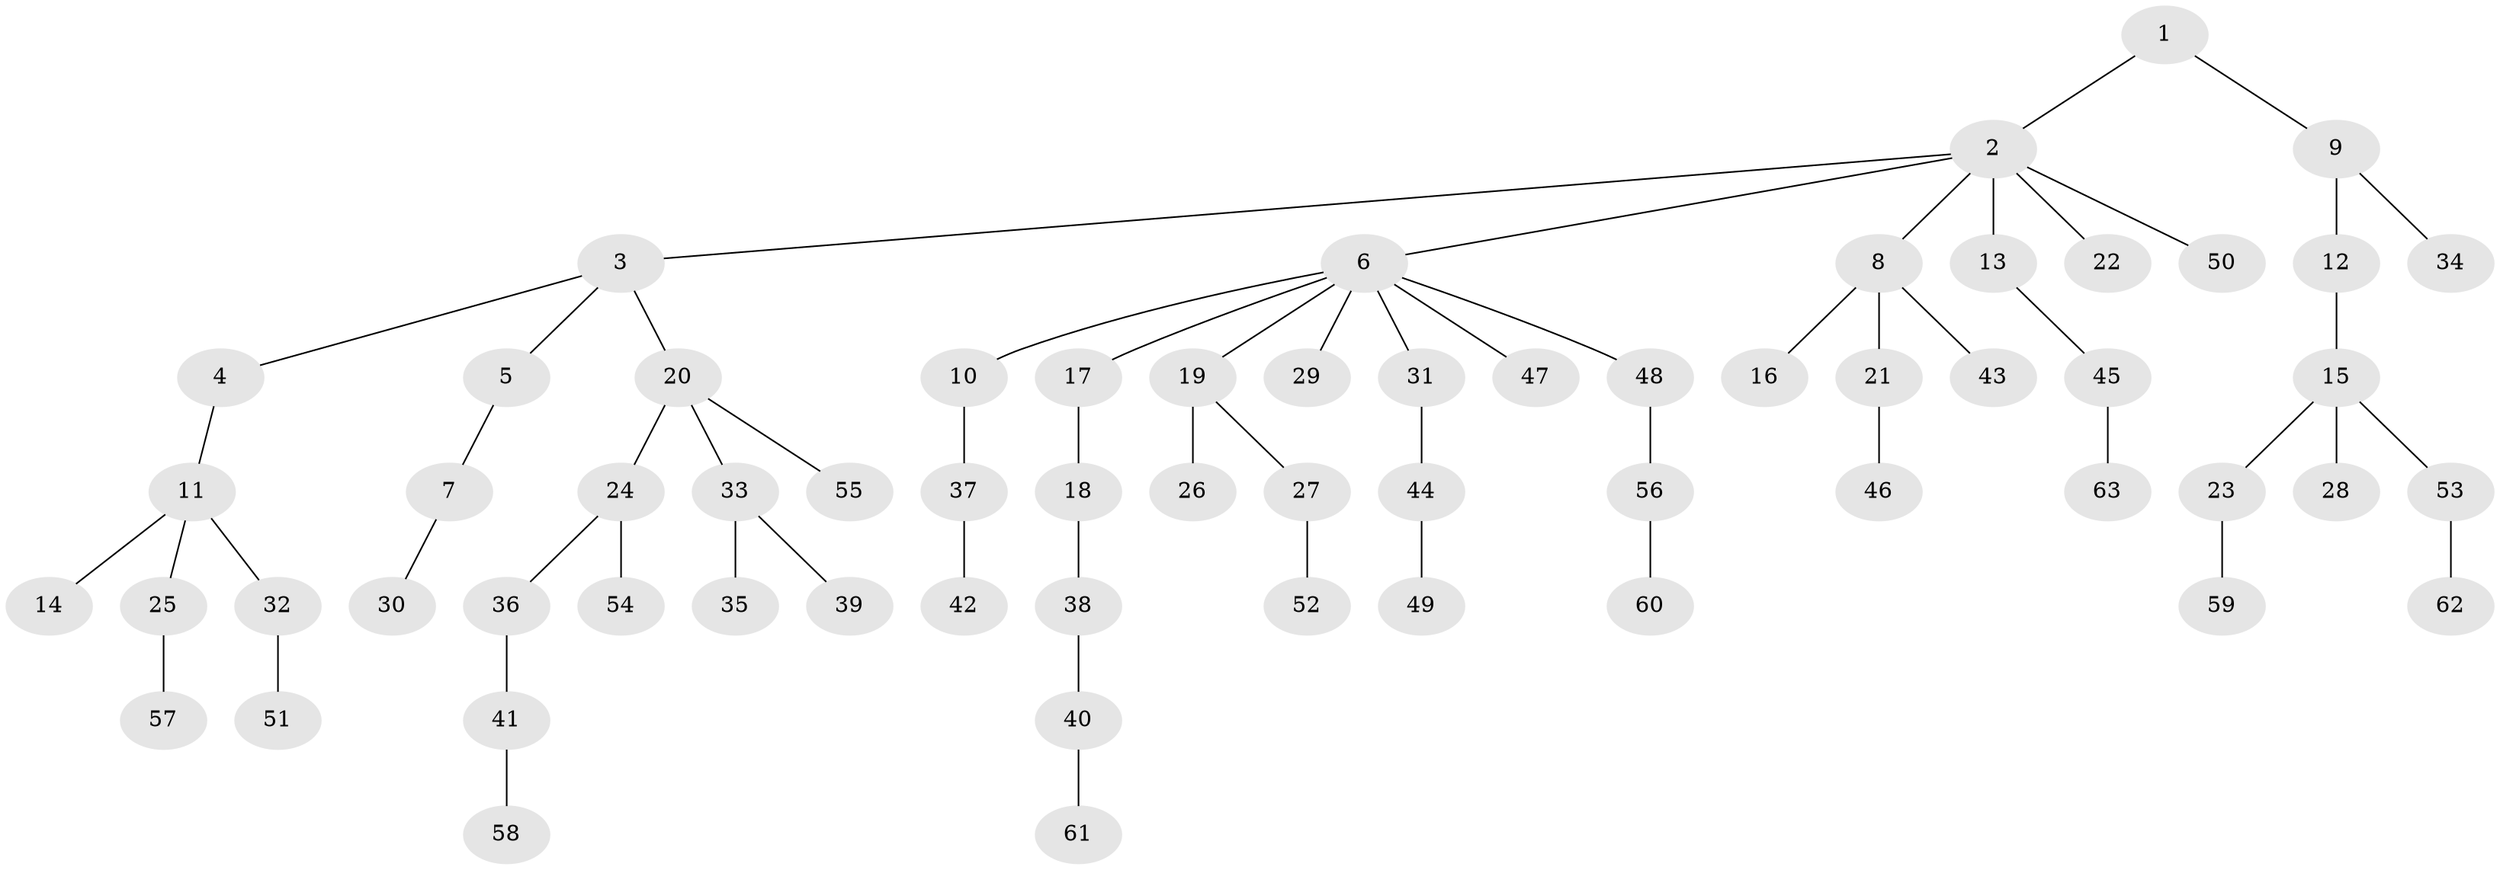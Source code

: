 // coarse degree distribution, {4: 0.038461538461538464, 2: 0.38461538461538464, 1: 0.46153846153846156, 6: 0.038461538461538464, 5: 0.038461538461538464, 3: 0.038461538461538464}
// Generated by graph-tools (version 1.1) at 2025/37/03/04/25 23:37:30]
// undirected, 63 vertices, 62 edges
graph export_dot {
  node [color=gray90,style=filled];
  1;
  2;
  3;
  4;
  5;
  6;
  7;
  8;
  9;
  10;
  11;
  12;
  13;
  14;
  15;
  16;
  17;
  18;
  19;
  20;
  21;
  22;
  23;
  24;
  25;
  26;
  27;
  28;
  29;
  30;
  31;
  32;
  33;
  34;
  35;
  36;
  37;
  38;
  39;
  40;
  41;
  42;
  43;
  44;
  45;
  46;
  47;
  48;
  49;
  50;
  51;
  52;
  53;
  54;
  55;
  56;
  57;
  58;
  59;
  60;
  61;
  62;
  63;
  1 -- 2;
  1 -- 9;
  2 -- 3;
  2 -- 6;
  2 -- 8;
  2 -- 13;
  2 -- 22;
  2 -- 50;
  3 -- 4;
  3 -- 5;
  3 -- 20;
  4 -- 11;
  5 -- 7;
  6 -- 10;
  6 -- 17;
  6 -- 19;
  6 -- 29;
  6 -- 31;
  6 -- 47;
  6 -- 48;
  7 -- 30;
  8 -- 16;
  8 -- 21;
  8 -- 43;
  9 -- 12;
  9 -- 34;
  10 -- 37;
  11 -- 14;
  11 -- 25;
  11 -- 32;
  12 -- 15;
  13 -- 45;
  15 -- 23;
  15 -- 28;
  15 -- 53;
  17 -- 18;
  18 -- 38;
  19 -- 26;
  19 -- 27;
  20 -- 24;
  20 -- 33;
  20 -- 55;
  21 -- 46;
  23 -- 59;
  24 -- 36;
  24 -- 54;
  25 -- 57;
  27 -- 52;
  31 -- 44;
  32 -- 51;
  33 -- 35;
  33 -- 39;
  36 -- 41;
  37 -- 42;
  38 -- 40;
  40 -- 61;
  41 -- 58;
  44 -- 49;
  45 -- 63;
  48 -- 56;
  53 -- 62;
  56 -- 60;
}
